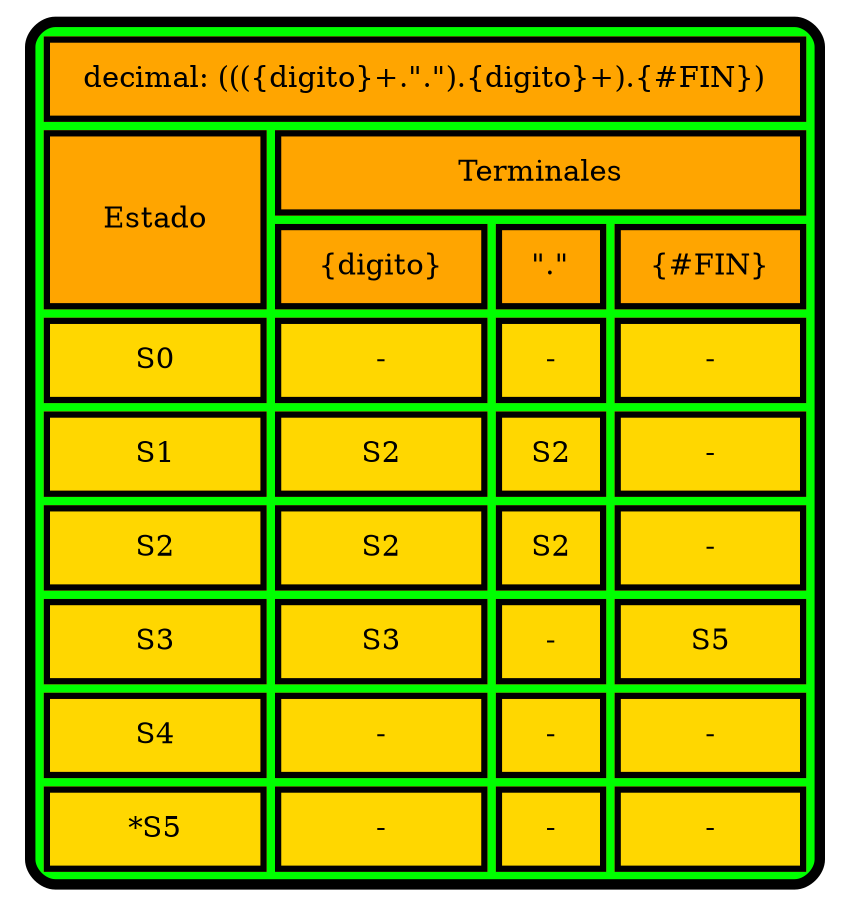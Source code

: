 digraph G { 
label=<
<TABLE border="5" cellspacing="4" cellpadding="10" style="rounded" bgcolor="green" gradientangle="315">
<TR>
<TD border="3"  colspan="4" bgcolor="orange">decimal: ((({digito}+.".").{digito}+).{#FIN})</TD>
</TR>
<TR>
<TD border="3"  rowspan="2" bgcolor="orange">Estado</TD>
<TD border="3"  colspan="3" bgcolor="orange">Terminales</TD>
</TR>
<TR>
<TD border="3" bgcolor="orange">{digito}</TD>
<TD border="3" bgcolor="orange">"."</TD>
<TD border="3" bgcolor="orange">{#FIN}</TD>
</TR>
<TR>
<TD border="3"  bgcolor="gold">S0</TD><TD border="3" bgcolor="gold">-</TD>
<TD border="3" bgcolor="gold">-</TD>
<TD border="3" bgcolor="gold">-</TD>
</TR>
<TR>
<TD border="3"  bgcolor="gold">S1</TD><TD border="3" bgcolor="gold">S2</TD>
<TD border="3" bgcolor="gold">S2</TD>
<TD border="3" bgcolor="gold">-</TD>
</TR>
<TR>
<TD border="3"  bgcolor="gold">S2</TD><TD border="3" bgcolor="gold">S2</TD>
<TD border="3" bgcolor="gold">S2</TD>
<TD border="3" bgcolor="gold">-</TD>
</TR>
<TR>
<TD border="3"  bgcolor="gold">S3</TD><TD border="3" bgcolor="gold">S3</TD>
<TD border="3" bgcolor="gold">-</TD>
<TD border="3" bgcolor="gold">S5</TD>
</TR>
<TR>
<TD border="3"  bgcolor="gold">S4</TD><TD border="3" bgcolor="gold">-</TD>
<TD border="3" bgcolor="gold">-</TD>
<TD border="3" bgcolor="gold">-</TD>
</TR>
<TR>
<TD border="3"  bgcolor="gold">*S5</TD><TD border="3" bgcolor="gold">-</TD>
<TD border="3" bgcolor="gold">-</TD>
<TD border="3" bgcolor="gold">-</TD>
</TR>
</TABLE>>


}